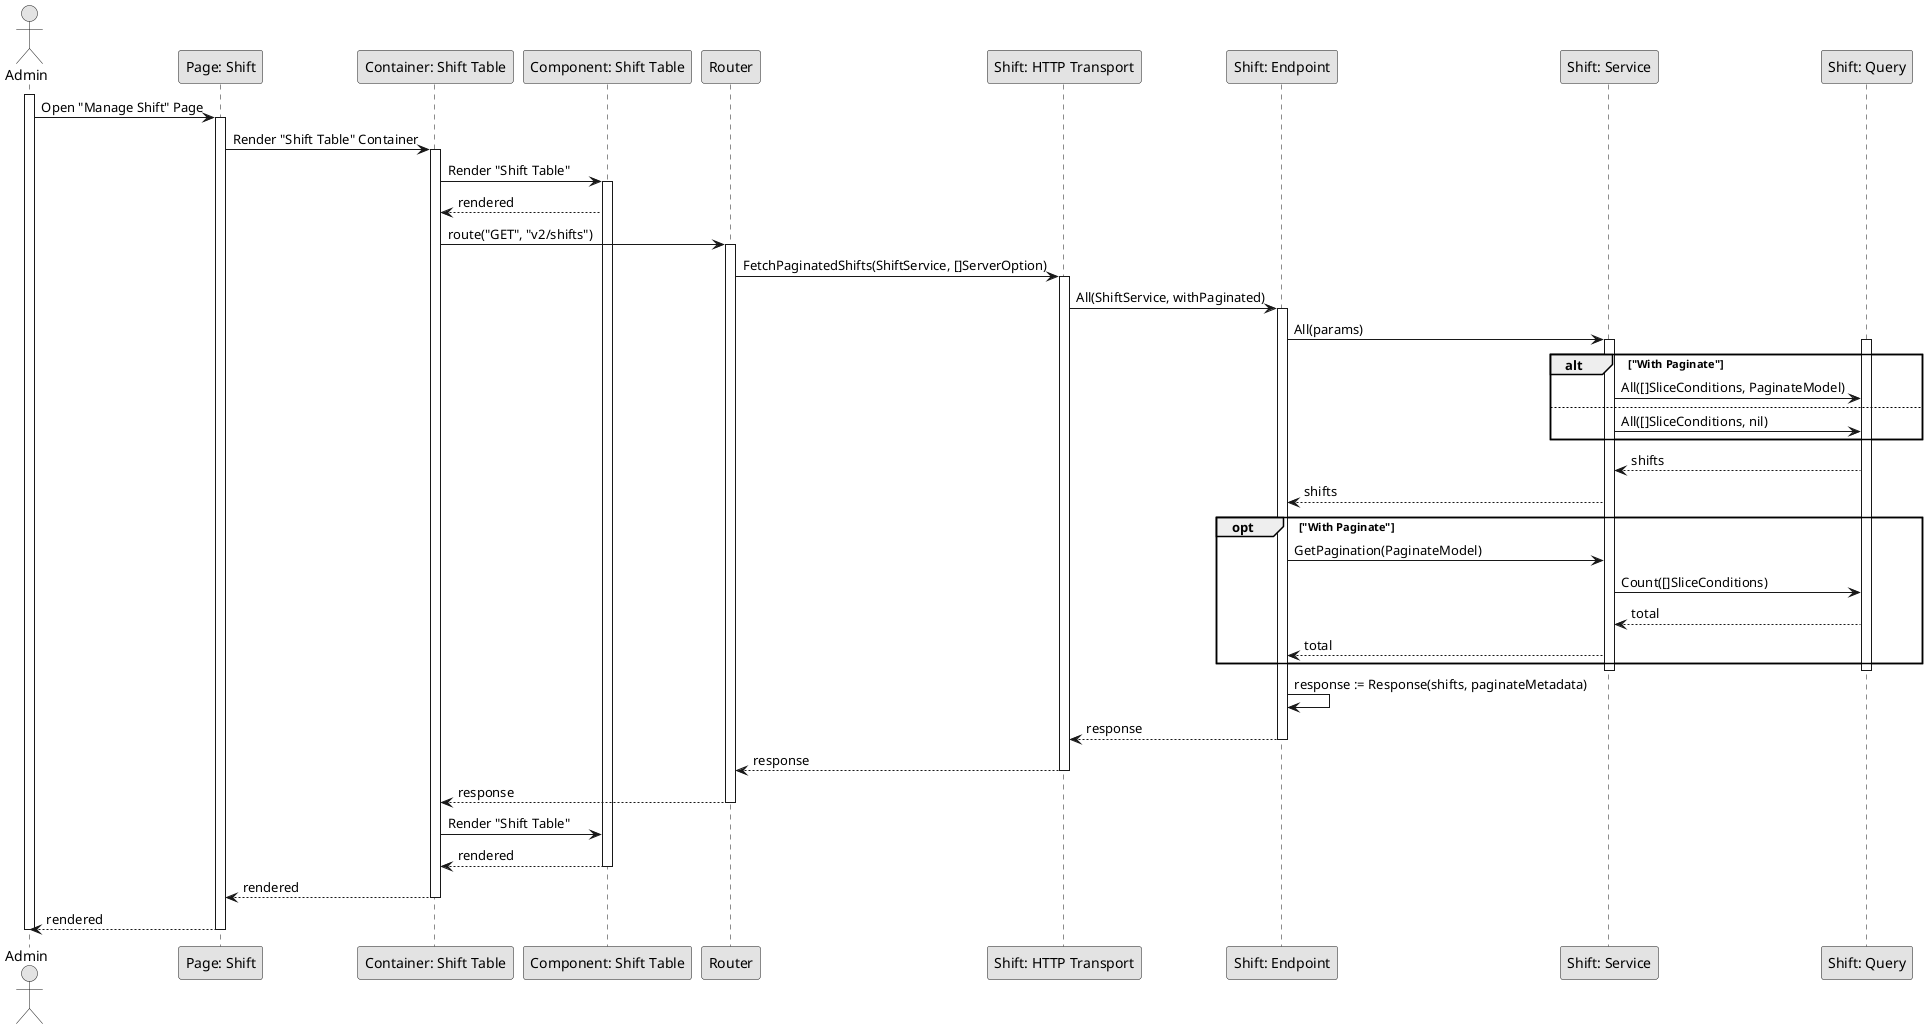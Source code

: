@startuml GetShift

skinparam Monochrome true
skinparam Shadowing false

actor Admin
participant "Page: Shift" as ShiftPage
participant "Container: Shift Table" as ShiftTableContainer
participant "Component: Shift Table" as ShiftTable
participant "Router" as Router
participant "Shift: HTTP Transport" as ShiftHTTPTransport
participant "Shift: Endpoint" as ShiftEndpoint
participant "Shift: Service" as ShiftService
participant "Shift: Query" as ShiftQuery

activate Admin

Admin->ShiftPage: Open "Manage Shift" Page
activate ShiftPage
ShiftPage->ShiftTableContainer: Render "Shift Table" Container
activate ShiftTableContainer
ShiftTableContainer->ShiftTable: Render "Shift Table"
activate ShiftTable
ShiftTable-->ShiftTableContainer: rendered
ShiftTableContainer->Router: route("GET", "v2/shifts")
activate Router
Router->ShiftHTTPTransport: FetchPaginatedShifts(ShiftService, []ServerOption)
activate ShiftHTTPTransport
ShiftHTTPTransport->ShiftEndpoint: All(ShiftService, withPaginated)
activate ShiftEndpoint
ShiftEndpoint->ShiftService: All(params)

activate ShiftService
activate ShiftQuery
alt "With Paginate"
    ShiftService->ShiftQuery: All([]SliceConditions, PaginateModel)
else
    ShiftService->ShiftQuery: All([]SliceConditions, nil)
end
ShiftQuery-->ShiftService: shifts
ShiftService-->ShiftEndpoint: shifts

opt "With Paginate"
    ShiftEndpoint->ShiftService: GetPagination(PaginateModel)
    ShiftService->ShiftQuery: Count([]SliceConditions)
    ShiftQuery-->ShiftService: total
    ShiftService-->ShiftEndpoint: total
end
deactivate ShiftQuery
deactivate ShiftService

ShiftEndpoint->ShiftEndpoint: response := Response(shifts, paginateMetadata)
ShiftEndpoint-->ShiftHTTPTransport: response
deactivate ShiftEndpoint
ShiftHTTPTransport-->Router: response
deactivate ShiftHTTPTransport
Router-->ShiftTableContainer: response
deactivate Router
ShiftTableContainer->ShiftTable: Render "Shift Table"
ShiftTable-->ShiftTableContainer: rendered
deactivate ShiftTable
ShiftTableContainer-->ShiftPage: rendered
deactivate ShiftTableContainer
ShiftPage-->Admin: rendered
deactivate ShiftPage

deactivate Admin

@enduml